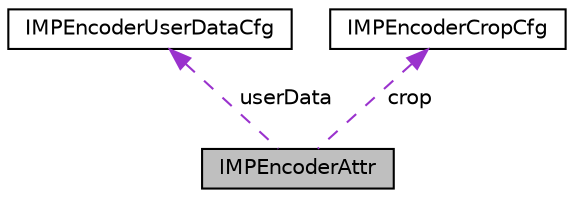 digraph "IMPEncoderAttr"
{
  edge [fontname="Helvetica",fontsize="10",labelfontname="Helvetica",labelfontsize="10"];
  node [fontname="Helvetica",fontsize="10",shape=record];
  Node1 [label="IMPEncoderAttr",height=0.2,width=0.4,color="black", fillcolor="grey75", style="filled", fontcolor="black"];
  Node2 -> Node1 [dir="back",color="darkorchid3",fontsize="10",style="dashed",label=" userData" ,fontname="Helvetica"];
  Node2 [label="IMPEncoderUserDataCfg",height=0.2,width=0.4,color="black", fillcolor="white", style="filled",URL="$structIMPEncoderUserDataCfg.html"];
  Node3 -> Node1 [dir="back",color="darkorchid3",fontsize="10",style="dashed",label=" crop" ,fontname="Helvetica"];
  Node3 [label="IMPEncoderCropCfg",height=0.2,width=0.4,color="black", fillcolor="white", style="filled",URL="$structIMPEncoderCropCfg.html"];
}
